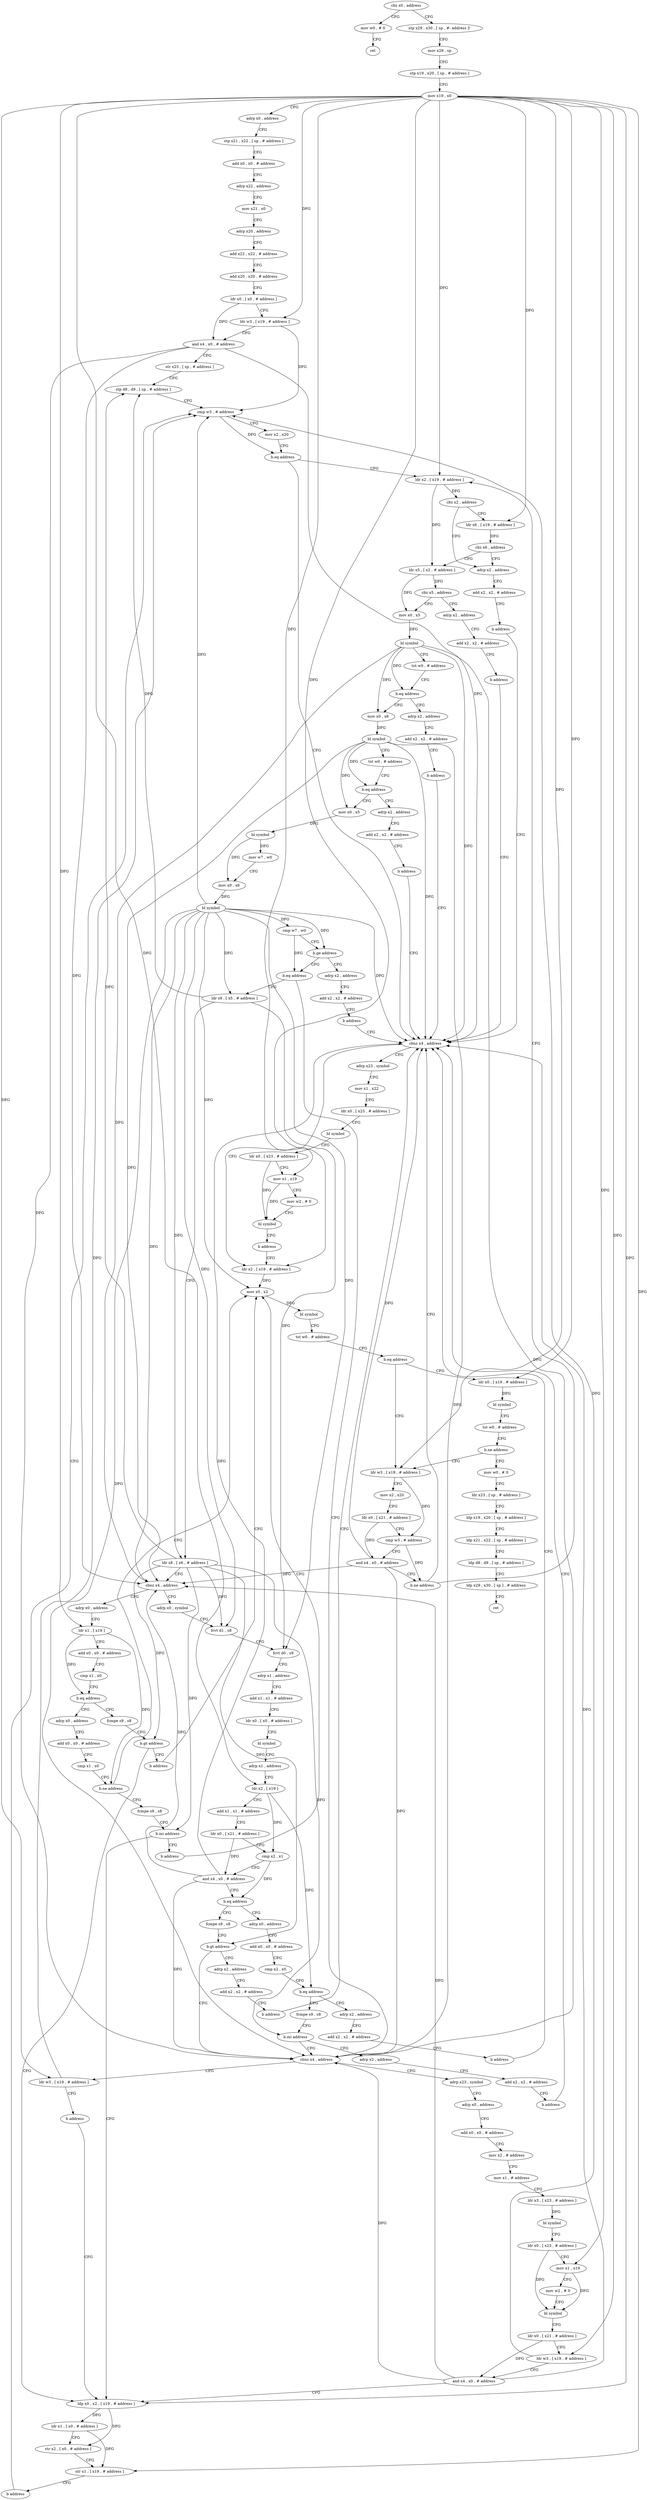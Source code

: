 digraph "func" {
"4228072" [label = "cbz x0 , address" ]
"4228696" [label = "mov w0 , # 0" ]
"4228076" [label = "stp x29 , x30 , [ sp , #- address ]!" ]
"4228700" [label = "ret" ]
"4228080" [label = "mov x29 , sp" ]
"4228084" [label = "stp x19 , x20 , [ sp , # address ]" ]
"4228088" [label = "mov x19 , x0" ]
"4228092" [label = "adrp x0 , address" ]
"4228096" [label = "stp x21 , x22 , [ sp , # address ]" ]
"4228100" [label = "add x0 , x0 , # address" ]
"4228104" [label = "adrp x22 , address" ]
"4228108" [label = "mov x21 , x0" ]
"4228112" [label = "adrp x20 , address" ]
"4228116" [label = "add x22 , x22 , # address" ]
"4228120" [label = "add x20 , x20 , # address" ]
"4228124" [label = "ldr x0 , [ x0 , # address ]" ]
"4228128" [label = "ldr w3 , [ x19 , # address ]" ]
"4228132" [label = "and x4 , x0 , # address" ]
"4228136" [label = "str x23 , [ sp , # address ]" ]
"4228140" [label = "stp d8 , d9 , [ sp , # address ]" ]
"4228144" [label = "cmp w3 , # address" ]
"4228204" [label = "ldr x2 , [ x19 , # address ]" ]
"4228208" [label = "cbz x2 , address" ]
"4228432" [label = "adrp x2 , address" ]
"4228212" [label = "ldr x6 , [ x19 , # address ]" ]
"4228156" [label = "cbnz x4 , address" ]
"4228256" [label = "adrp x23 , symbol" ]
"4228160" [label = "ldr x2 , [ x19 , # address ]" ]
"4228436" [label = "add x2 , x2 , # address" ]
"4228440" [label = "b address" ]
"4228216" [label = "cbz x6 , address" ]
"4228220" [label = "ldr x5 , [ x2 , # address ]" ]
"4228260" [label = "mov x1 , x22" ]
"4228264" [label = "ldr x0 , [ x23 , # address ]" ]
"4228268" [label = "bl symbol" ]
"4228272" [label = "ldr x0 , [ x23 , # address ]" ]
"4228276" [label = "mov x1 , x19" ]
"4228280" [label = "mov w2 , # 0" ]
"4228284" [label = "bl symbol" ]
"4228288" [label = "b address" ]
"4228164" [label = "mov x0 , x2" ]
"4228224" [label = "cbz x5 , address" ]
"4228592" [label = "adrp x2 , address" ]
"4228228" [label = "mov x0 , x5" ]
"4228296" [label = "ldr x0 , [ x19 , # address ]" ]
"4228300" [label = "bl symbol" ]
"4228304" [label = "tst w0 , # address" ]
"4228308" [label = "b.ne address" ]
"4228180" [label = "ldr w3 , [ x19 , # address ]" ]
"4228312" [label = "mov w0 , # 0" ]
"4228184" [label = "mov x2 , x20" ]
"4228188" [label = "ldr x0 , [ x21 , # address ]" ]
"4228192" [label = "cmp w3 , # address" ]
"4228196" [label = "and x4 , x0 , # address" ]
"4228200" [label = "b.ne address" ]
"4228596" [label = "add x2 , x2 , # address" ]
"4228600" [label = "b address" ]
"4228232" [label = "bl symbol" ]
"4228236" [label = "tst w0 , # address" ]
"4228240" [label = "b.eq address" ]
"4228344" [label = "mov x0 , x6" ]
"4228244" [label = "adrp x2 , address" ]
"4228316" [label = "ldr x23 , [ sp , # address ]" ]
"4228320" [label = "ldp x19 , x20 , [ sp , # address ]" ]
"4228324" [label = "ldp x21 , x22 , [ sp , # address ]" ]
"4228328" [label = "ldp d8 , d9 , [ sp , # address ]" ]
"4228332" [label = "ldp x29 , x30 , [ sp ] , # address" ]
"4228336" [label = "ret" ]
"4228348" [label = "bl symbol" ]
"4228352" [label = "tst w0 , # address" ]
"4228356" [label = "b.eq address" ]
"4228376" [label = "mov x0 , x5" ]
"4228360" [label = "adrp x2 , address" ]
"4228248" [label = "add x2 , x2 , # address" ]
"4228252" [label = "b address" ]
"4228380" [label = "bl symbol" ]
"4228384" [label = "mov w7 , w0" ]
"4228388" [label = "mov x0 , x6" ]
"4228392" [label = "bl symbol" ]
"4228396" [label = "cmp w7 , w0" ]
"4228400" [label = "b.ge address" ]
"4228416" [label = "b.eq address" ]
"4228404" [label = "adrp x2 , address" ]
"4228364" [label = "add x2 , x2 , # address" ]
"4228368" [label = "b address" ]
"4228448" [label = "ldr s9 , [ x5 , # address ]" ]
"4228420" [label = "cbnz x4 , address" ]
"4228408" [label = "add x2 , x2 , # address" ]
"4228412" [label = "b address" ]
"4228452" [label = "ldr s8 , [ x6 , # address ]" ]
"4228456" [label = "cbnz x4 , address" ]
"4228608" [label = "adrp x0 , symbol" ]
"4228460" [label = "adrp x0 , address" ]
"4228512" [label = "adrp x23 , symbol" ]
"4228424" [label = "ldr w3 , [ x19 , # address ]" ]
"4228612" [label = "fcvt d1 , s8" ]
"4228616" [label = "fcvt d0 , s9" ]
"4228620" [label = "adrp x1 , address" ]
"4228624" [label = "add x1 , x1 , # address" ]
"4228628" [label = "ldr x0 , [ x0 , # address ]" ]
"4228632" [label = "bl symbol" ]
"4228636" [label = "adrp x1 , address" ]
"4228640" [label = "ldr x2 , [ x19 ]" ]
"4228644" [label = "add x1 , x1 , # address" ]
"4228648" [label = "ldr x0 , [ x21 , # address ]" ]
"4228652" [label = "cmp x2 , x1" ]
"4228656" [label = "and x4 , x0 , # address" ]
"4228660" [label = "b.eq address" ]
"4228716" [label = "fcmpe s9 , s8" ]
"4228664" [label = "adrp x0 , address" ]
"4228464" [label = "ldr x1 , [ x19 ]" ]
"4228468" [label = "add x0 , x0 , # address" ]
"4228472" [label = "cmp x1 , x0" ]
"4228476" [label = "b.eq address" ]
"4228704" [label = "fcmpe s9 , s8" ]
"4228480" [label = "adrp x0 , address" ]
"4228516" [label = "adrp x0 , address" ]
"4228520" [label = "add x0 , x0 , # address" ]
"4228524" [label = "mov x2 , # address" ]
"4228528" [label = "mov x1 , # address" ]
"4228532" [label = "ldr x3 , [ x23 , # address ]" ]
"4228536" [label = "bl symbol" ]
"4228540" [label = "ldr x0 , [ x23 , # address ]" ]
"4228544" [label = "mov x1 , x19" ]
"4228548" [label = "mov w2 , # 0" ]
"4228552" [label = "bl symbol" ]
"4228556" [label = "ldr x0 , [ x21 , # address ]" ]
"4228560" [label = "ldr w3 , [ x19 , # address ]" ]
"4228564" [label = "and x4 , x0 , # address" ]
"4228568" [label = "ldp x0 , x2 , [ x19 , # address ]" ]
"4228428" [label = "b address" ]
"4228720" [label = "b.gt address" ]
"4228724" [label = "adrp x2 , address" ]
"4228668" [label = "add x0 , x0 , # address" ]
"4228672" [label = "cmp x2 , x0" ]
"4228676" [label = "b.eq address" ]
"4228736" [label = "fcmpe s9 , s8" ]
"4228680" [label = "adrp x2 , address" ]
"4228708" [label = "b.gt address" ]
"4228712" [label = "b address" ]
"4228484" [label = "add x0 , x0 , # address" ]
"4228488" [label = "cmp x1 , x0" ]
"4228492" [label = "b.ne address" ]
"4228496" [label = "fcmpe s9 , s8" ]
"4228148" [label = "mov x2 , x20" ]
"4228152" [label = "b.eq address" ]
"4228572" [label = "ldr x1 , [ x0 , # address ]" ]
"4228576" [label = "str x2 , [ x0 , # address ]" ]
"4228580" [label = "str x1 , [ x19 , # address ]" ]
"4228584" [label = "b address" ]
"4228728" [label = "add x2 , x2 , # address" ]
"4228732" [label = "b address" ]
"4228740" [label = "b.mi address" ]
"4228744" [label = "adrp x2 , address" ]
"4228684" [label = "add x2 , x2 , # address" ]
"4228688" [label = "b address" ]
"4228168" [label = "bl symbol" ]
"4228172" [label = "tst w0 , # address" ]
"4228176" [label = "b.eq address" ]
"4228500" [label = "b.mi address" ]
"4228504" [label = "b address" ]
"4228748" [label = "add x2 , x2 , # address" ]
"4228752" [label = "b address" ]
"4228072" -> "4228696" [ label = "CFG" ]
"4228072" -> "4228076" [ label = "CFG" ]
"4228696" -> "4228700" [ label = "CFG" ]
"4228076" -> "4228080" [ label = "CFG" ]
"4228080" -> "4228084" [ label = "CFG" ]
"4228084" -> "4228088" [ label = "CFG" ]
"4228088" -> "4228092" [ label = "CFG" ]
"4228088" -> "4228128" [ label = "DFG" ]
"4228088" -> "4228204" [ label = "DFG" ]
"4228088" -> "4228212" [ label = "DFG" ]
"4228088" -> "4228276" [ label = "DFG" ]
"4228088" -> "4228160" [ label = "DFG" ]
"4228088" -> "4228296" [ label = "DFG" ]
"4228088" -> "4228180" [ label = "DFG" ]
"4228088" -> "4228640" [ label = "DFG" ]
"4228088" -> "4228464" [ label = "DFG" ]
"4228088" -> "4228544" [ label = "DFG" ]
"4228088" -> "4228560" [ label = "DFG" ]
"4228088" -> "4228424" [ label = "DFG" ]
"4228088" -> "4228568" [ label = "DFG" ]
"4228088" -> "4228580" [ label = "DFG" ]
"4228092" -> "4228096" [ label = "CFG" ]
"4228096" -> "4228100" [ label = "CFG" ]
"4228100" -> "4228104" [ label = "CFG" ]
"4228104" -> "4228108" [ label = "CFG" ]
"4228108" -> "4228112" [ label = "CFG" ]
"4228112" -> "4228116" [ label = "CFG" ]
"4228116" -> "4228120" [ label = "CFG" ]
"4228120" -> "4228124" [ label = "CFG" ]
"4228124" -> "4228128" [ label = "CFG" ]
"4228124" -> "4228132" [ label = "DFG" ]
"4228128" -> "4228132" [ label = "CFG" ]
"4228128" -> "4228144" [ label = "DFG" ]
"4228132" -> "4228136" [ label = "CFG" ]
"4228132" -> "4228156" [ label = "DFG" ]
"4228132" -> "4228456" [ label = "DFG" ]
"4228132" -> "4228420" [ label = "DFG" ]
"4228136" -> "4228140" [ label = "CFG" ]
"4228140" -> "4228144" [ label = "CFG" ]
"4228144" -> "4228148" [ label = "CFG" ]
"4228144" -> "4228152" [ label = "DFG" ]
"4228204" -> "4228208" [ label = "DFG" ]
"4228204" -> "4228220" [ label = "DFG" ]
"4228208" -> "4228432" [ label = "CFG" ]
"4228208" -> "4228212" [ label = "CFG" ]
"4228432" -> "4228436" [ label = "CFG" ]
"4228212" -> "4228216" [ label = "DFG" ]
"4228156" -> "4228256" [ label = "CFG" ]
"4228156" -> "4228160" [ label = "CFG" ]
"4228256" -> "4228260" [ label = "CFG" ]
"4228160" -> "4228164" [ label = "DFG" ]
"4228436" -> "4228440" [ label = "CFG" ]
"4228440" -> "4228156" [ label = "CFG" ]
"4228216" -> "4228432" [ label = "CFG" ]
"4228216" -> "4228220" [ label = "CFG" ]
"4228220" -> "4228224" [ label = "DFG" ]
"4228220" -> "4228228" [ label = "DFG" ]
"4228260" -> "4228264" [ label = "CFG" ]
"4228264" -> "4228268" [ label = "CFG" ]
"4228268" -> "4228272" [ label = "CFG" ]
"4228272" -> "4228276" [ label = "CFG" ]
"4228272" -> "4228284" [ label = "DFG" ]
"4228276" -> "4228280" [ label = "CFG" ]
"4228276" -> "4228284" [ label = "DFG" ]
"4228280" -> "4228284" [ label = "CFG" ]
"4228284" -> "4228288" [ label = "CFG" ]
"4228288" -> "4228160" [ label = "CFG" ]
"4228164" -> "4228168" [ label = "DFG" ]
"4228224" -> "4228592" [ label = "CFG" ]
"4228224" -> "4228228" [ label = "CFG" ]
"4228592" -> "4228596" [ label = "CFG" ]
"4228228" -> "4228232" [ label = "DFG" ]
"4228296" -> "4228300" [ label = "DFG" ]
"4228300" -> "4228304" [ label = "CFG" ]
"4228304" -> "4228308" [ label = "CFG" ]
"4228308" -> "4228180" [ label = "CFG" ]
"4228308" -> "4228312" [ label = "CFG" ]
"4228180" -> "4228184" [ label = "CFG" ]
"4228180" -> "4228192" [ label = "DFG" ]
"4228312" -> "4228316" [ label = "CFG" ]
"4228184" -> "4228188" [ label = "CFG" ]
"4228188" -> "4228192" [ label = "CFG" ]
"4228188" -> "4228196" [ label = "DFG" ]
"4228192" -> "4228196" [ label = "CFG" ]
"4228192" -> "4228200" [ label = "DFG" ]
"4228196" -> "4228200" [ label = "CFG" ]
"4228196" -> "4228156" [ label = "DFG" ]
"4228196" -> "4228456" [ label = "DFG" ]
"4228196" -> "4228420" [ label = "DFG" ]
"4228200" -> "4228156" [ label = "CFG" ]
"4228200" -> "4228204" [ label = "CFG" ]
"4228596" -> "4228600" [ label = "CFG" ]
"4228600" -> "4228156" [ label = "CFG" ]
"4228232" -> "4228236" [ label = "CFG" ]
"4228232" -> "4228156" [ label = "DFG" ]
"4228232" -> "4228240" [ label = "DFG" ]
"4228232" -> "4228456" [ label = "DFG" ]
"4228232" -> "4228420" [ label = "DFG" ]
"4228232" -> "4228344" [ label = "DFG" ]
"4228236" -> "4228240" [ label = "CFG" ]
"4228240" -> "4228344" [ label = "CFG" ]
"4228240" -> "4228244" [ label = "CFG" ]
"4228344" -> "4228348" [ label = "DFG" ]
"4228244" -> "4228248" [ label = "CFG" ]
"4228316" -> "4228320" [ label = "CFG" ]
"4228320" -> "4228324" [ label = "CFG" ]
"4228324" -> "4228328" [ label = "CFG" ]
"4228328" -> "4228332" [ label = "CFG" ]
"4228332" -> "4228336" [ label = "CFG" ]
"4228348" -> "4228352" [ label = "CFG" ]
"4228348" -> "4228156" [ label = "DFG" ]
"4228348" -> "4228356" [ label = "DFG" ]
"4228348" -> "4228456" [ label = "DFG" ]
"4228348" -> "4228420" [ label = "DFG" ]
"4228348" -> "4228376" [ label = "DFG" ]
"4228352" -> "4228356" [ label = "CFG" ]
"4228356" -> "4228376" [ label = "CFG" ]
"4228356" -> "4228360" [ label = "CFG" ]
"4228376" -> "4228380" [ label = "DFG" ]
"4228360" -> "4228364" [ label = "CFG" ]
"4228248" -> "4228252" [ label = "CFG" ]
"4228252" -> "4228156" [ label = "CFG" ]
"4228380" -> "4228384" [ label = "DFG" ]
"4228380" -> "4228388" [ label = "DFG" ]
"4228384" -> "4228388" [ label = "CFG" ]
"4228388" -> "4228392" [ label = "DFG" ]
"4228392" -> "4228396" [ label = "DFG" ]
"4228392" -> "4228144" [ label = "DFG" ]
"4228392" -> "4228156" [ label = "DFG" ]
"4228392" -> "4228164" [ label = "DFG" ]
"4228392" -> "4228400" [ label = "DFG" ]
"4228392" -> "4228456" [ label = "DFG" ]
"4228392" -> "4228420" [ label = "DFG" ]
"4228392" -> "4228448" [ label = "DFG" ]
"4228392" -> "4228452" [ label = "DFG" ]
"4228392" -> "4228616" [ label = "DFG" ]
"4228392" -> "4228612" [ label = "DFG" ]
"4228396" -> "4228400" [ label = "CFG" ]
"4228396" -> "4228416" [ label = "DFG" ]
"4228400" -> "4228416" [ label = "CFG" ]
"4228400" -> "4228404" [ label = "CFG" ]
"4228416" -> "4228448" [ label = "CFG" ]
"4228416" -> "4228420" [ label = "CFG" ]
"4228404" -> "4228408" [ label = "CFG" ]
"4228364" -> "4228368" [ label = "CFG" ]
"4228368" -> "4228156" [ label = "CFG" ]
"4228448" -> "4228452" [ label = "CFG" ]
"4228448" -> "4228140" [ label = "DFG" ]
"4228448" -> "4228616" [ label = "DFG" ]
"4228420" -> "4228512" [ label = "CFG" ]
"4228420" -> "4228424" [ label = "CFG" ]
"4228408" -> "4228412" [ label = "CFG" ]
"4228412" -> "4228156" [ label = "CFG" ]
"4228452" -> "4228456" [ label = "CFG" ]
"4228452" -> "4228140" [ label = "DFG" ]
"4228452" -> "4228612" [ label = "DFG" ]
"4228452" -> "4228720" [ label = "DFG" ]
"4228452" -> "4228708" [ label = "DFG" ]
"4228452" -> "4228740" [ label = "DFG" ]
"4228452" -> "4228500" [ label = "DFG" ]
"4228456" -> "4228608" [ label = "CFG" ]
"4228456" -> "4228460" [ label = "CFG" ]
"4228608" -> "4228612" [ label = "CFG" ]
"4228460" -> "4228464" [ label = "CFG" ]
"4228512" -> "4228516" [ label = "CFG" ]
"4228424" -> "4228428" [ label = "CFG" ]
"4228424" -> "4228144" [ label = "DFG" ]
"4228612" -> "4228616" [ label = "CFG" ]
"4228616" -> "4228620" [ label = "CFG" ]
"4228620" -> "4228624" [ label = "CFG" ]
"4228624" -> "4228628" [ label = "CFG" ]
"4228628" -> "4228632" [ label = "CFG" ]
"4228632" -> "4228636" [ label = "CFG" ]
"4228636" -> "4228640" [ label = "CFG" ]
"4228640" -> "4228644" [ label = "CFG" ]
"4228640" -> "4228652" [ label = "DFG" ]
"4228640" -> "4228676" [ label = "DFG" ]
"4228644" -> "4228648" [ label = "CFG" ]
"4228648" -> "4228652" [ label = "CFG" ]
"4228648" -> "4228656" [ label = "DFG" ]
"4228652" -> "4228656" [ label = "CFG" ]
"4228652" -> "4228660" [ label = "DFG" ]
"4228656" -> "4228660" [ label = "CFG" ]
"4228656" -> "4228156" [ label = "DFG" ]
"4228656" -> "4228456" [ label = "DFG" ]
"4228656" -> "4228420" [ label = "DFG" ]
"4228660" -> "4228716" [ label = "CFG" ]
"4228660" -> "4228664" [ label = "CFG" ]
"4228716" -> "4228720" [ label = "CFG" ]
"4228664" -> "4228668" [ label = "CFG" ]
"4228464" -> "4228468" [ label = "CFG" ]
"4228464" -> "4228476" [ label = "DFG" ]
"4228464" -> "4228492" [ label = "DFG" ]
"4228468" -> "4228472" [ label = "CFG" ]
"4228472" -> "4228476" [ label = "CFG" ]
"4228476" -> "4228704" [ label = "CFG" ]
"4228476" -> "4228480" [ label = "CFG" ]
"4228704" -> "4228708" [ label = "CFG" ]
"4228480" -> "4228484" [ label = "CFG" ]
"4228516" -> "4228520" [ label = "CFG" ]
"4228520" -> "4228524" [ label = "CFG" ]
"4228524" -> "4228528" [ label = "CFG" ]
"4228528" -> "4228532" [ label = "CFG" ]
"4228532" -> "4228536" [ label = "DFG" ]
"4228536" -> "4228540" [ label = "CFG" ]
"4228540" -> "4228544" [ label = "CFG" ]
"4228540" -> "4228552" [ label = "DFG" ]
"4228544" -> "4228548" [ label = "CFG" ]
"4228544" -> "4228552" [ label = "DFG" ]
"4228548" -> "4228552" [ label = "CFG" ]
"4228552" -> "4228556" [ label = "CFG" ]
"4228556" -> "4228560" [ label = "CFG" ]
"4228556" -> "4228564" [ label = "DFG" ]
"4228560" -> "4228564" [ label = "CFG" ]
"4228560" -> "4228144" [ label = "DFG" ]
"4228564" -> "4228568" [ label = "CFG" ]
"4228564" -> "4228156" [ label = "DFG" ]
"4228564" -> "4228456" [ label = "DFG" ]
"4228564" -> "4228420" [ label = "DFG" ]
"4228568" -> "4228572" [ label = "DFG" ]
"4228568" -> "4228576" [ label = "DFG" ]
"4228428" -> "4228568" [ label = "CFG" ]
"4228720" -> "4228420" [ label = "CFG" ]
"4228720" -> "4228724" [ label = "CFG" ]
"4228724" -> "4228728" [ label = "CFG" ]
"4228668" -> "4228672" [ label = "CFG" ]
"4228672" -> "4228676" [ label = "CFG" ]
"4228676" -> "4228736" [ label = "CFG" ]
"4228676" -> "4228680" [ label = "CFG" ]
"4228736" -> "4228740" [ label = "CFG" ]
"4228680" -> "4228684" [ label = "CFG" ]
"4228708" -> "4228568" [ label = "CFG" ]
"4228708" -> "4228712" [ label = "CFG" ]
"4228712" -> "4228164" [ label = "CFG" ]
"4228484" -> "4228488" [ label = "CFG" ]
"4228488" -> "4228492" [ label = "CFG" ]
"4228492" -> "4228164" [ label = "CFG" ]
"4228492" -> "4228496" [ label = "CFG" ]
"4228496" -> "4228500" [ label = "CFG" ]
"4228148" -> "4228152" [ label = "CFG" ]
"4228152" -> "4228204" [ label = "CFG" ]
"4228152" -> "4228156" [ label = "CFG" ]
"4228572" -> "4228576" [ label = "CFG" ]
"4228572" -> "4228580" [ label = "DFG" ]
"4228576" -> "4228580" [ label = "CFG" ]
"4228580" -> "4228584" [ label = "CFG" ]
"4228584" -> "4228144" [ label = "CFG" ]
"4228728" -> "4228732" [ label = "CFG" ]
"4228732" -> "4228156" [ label = "CFG" ]
"4228740" -> "4228420" [ label = "CFG" ]
"4228740" -> "4228744" [ label = "CFG" ]
"4228744" -> "4228748" [ label = "CFG" ]
"4228684" -> "4228688" [ label = "CFG" ]
"4228688" -> "4228156" [ label = "CFG" ]
"4228168" -> "4228172" [ label = "CFG" ]
"4228172" -> "4228176" [ label = "CFG" ]
"4228176" -> "4228296" [ label = "CFG" ]
"4228176" -> "4228180" [ label = "CFG" ]
"4228500" -> "4228568" [ label = "CFG" ]
"4228500" -> "4228504" [ label = "CFG" ]
"4228504" -> "4228164" [ label = "CFG" ]
"4228748" -> "4228752" [ label = "CFG" ]
"4228752" -> "4228156" [ label = "CFG" ]
}
